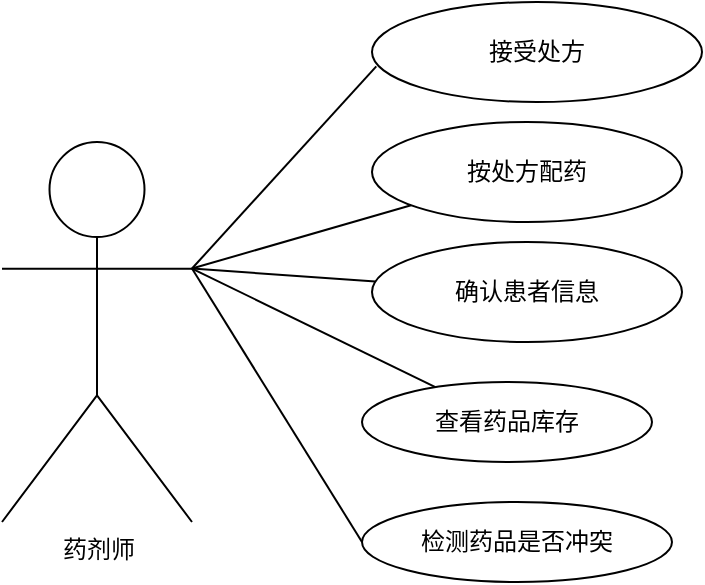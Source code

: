 <mxfile version="17.5.0" type="github" pages="4">
  <diagram id="m-eAtUqbNKNmQCcAXYnf" name="第 1 页">
    <mxGraphModel dx="990" dy="539" grid="1" gridSize="10" guides="1" tooltips="1" connect="1" arrows="1" fold="1" page="1" pageScale="1" pageWidth="827" pageHeight="1169" math="0" shadow="0">
      <root>
        <mxCell id="0" />
        <mxCell id="1" parent="0" />
        <mxCell id="pERXCPZc-3q7UmbXS5iH-1" value="药剂师" style="shape=umlActor;verticalLabelPosition=bottom;verticalAlign=top;html=1;" parent="1" vertex="1">
          <mxGeometry x="150" y="260" width="95" height="190" as="geometry" />
        </mxCell>
        <mxCell id="pERXCPZc-3q7UmbXS5iH-5" value="接受处方" style="ellipse;whiteSpace=wrap;html=1;" parent="1" vertex="1">
          <mxGeometry x="335" y="190" width="165" height="50" as="geometry" />
        </mxCell>
        <mxCell id="pERXCPZc-3q7UmbXS5iH-6" value="按处方配药" style="ellipse;whiteSpace=wrap;html=1;" parent="1" vertex="1">
          <mxGeometry x="335" y="250" width="155" height="50" as="geometry" />
        </mxCell>
        <mxCell id="pERXCPZc-3q7UmbXS5iH-7" value="确认患者信息" style="ellipse;whiteSpace=wrap;html=1;" parent="1" vertex="1">
          <mxGeometry x="335" y="310" width="155" height="50" as="geometry" />
        </mxCell>
        <mxCell id="pERXCPZc-3q7UmbXS5iH-8" value="查看药品库存" style="ellipse;whiteSpace=wrap;html=1;" parent="1" vertex="1">
          <mxGeometry x="330" y="380" width="145" height="40" as="geometry" />
        </mxCell>
        <mxCell id="pERXCPZc-3q7UmbXS5iH-9" value="检测药品是否冲突" style="ellipse;whiteSpace=wrap;html=1;" parent="1" vertex="1">
          <mxGeometry x="330" y="440" width="155" height="40" as="geometry" />
        </mxCell>
        <mxCell id="pERXCPZc-3q7UmbXS5iH-10" value="" style="endArrow=none;html=1;rounded=0;entryX=0.013;entryY=0.643;entryDx=0;entryDy=0;entryPerimeter=0;exitX=1;exitY=0.333;exitDx=0;exitDy=0;exitPerimeter=0;" parent="1" source="pERXCPZc-3q7UmbXS5iH-1" target="pERXCPZc-3q7UmbXS5iH-5" edge="1">
          <mxGeometry width="50" height="50" relative="1" as="geometry">
            <mxPoint x="200" y="410" as="sourcePoint" />
            <mxPoint x="250" y="360" as="targetPoint" />
          </mxGeometry>
        </mxCell>
        <mxCell id="pERXCPZc-3q7UmbXS5iH-13" value="" style="endArrow=none;html=1;rounded=0;exitX=1;exitY=0.333;exitDx=0;exitDy=0;exitPerimeter=0;" parent="1" source="pERXCPZc-3q7UmbXS5iH-1" target="pERXCPZc-3q7UmbXS5iH-6" edge="1">
          <mxGeometry width="50" height="50" relative="1" as="geometry">
            <mxPoint x="200" y="410" as="sourcePoint" />
            <mxPoint x="250" y="360" as="targetPoint" />
          </mxGeometry>
        </mxCell>
        <mxCell id="pERXCPZc-3q7UmbXS5iH-14" value="" style="endArrow=none;html=1;rounded=0;exitX=1;exitY=0.333;exitDx=0;exitDy=0;exitPerimeter=0;" parent="1" source="pERXCPZc-3q7UmbXS5iH-1" target="pERXCPZc-3q7UmbXS5iH-7" edge="1">
          <mxGeometry width="50" height="50" relative="1" as="geometry">
            <mxPoint x="200" y="410" as="sourcePoint" />
            <mxPoint x="250" y="360" as="targetPoint" />
          </mxGeometry>
        </mxCell>
        <mxCell id="pERXCPZc-3q7UmbXS5iH-15" value="" style="endArrow=none;html=1;rounded=0;exitX=1;exitY=0.333;exitDx=0;exitDy=0;exitPerimeter=0;" parent="1" source="pERXCPZc-3q7UmbXS5iH-1" target="pERXCPZc-3q7UmbXS5iH-8" edge="1">
          <mxGeometry width="50" height="50" relative="1" as="geometry">
            <mxPoint x="200" y="410" as="sourcePoint" />
            <mxPoint x="250" y="360" as="targetPoint" />
          </mxGeometry>
        </mxCell>
        <mxCell id="pERXCPZc-3q7UmbXS5iH-16" value="" style="endArrow=none;html=1;rounded=0;exitX=0;exitY=0.5;exitDx=0;exitDy=0;entryX=1;entryY=0.333;entryDx=0;entryDy=0;entryPerimeter=0;" parent="1" source="pERXCPZc-3q7UmbXS5iH-9" target="pERXCPZc-3q7UmbXS5iH-1" edge="1">
          <mxGeometry width="50" height="50" relative="1" as="geometry">
            <mxPoint x="200" y="410" as="sourcePoint" />
            <mxPoint x="250" y="360" as="targetPoint" />
          </mxGeometry>
        </mxCell>
      </root>
    </mxGraphModel>
  </diagram>
  <diagram id="v2-2_FOrBSnhDc4nN9Yb" name="第 2 页">
    <mxGraphModel dx="990" dy="539" grid="1" gridSize="10" guides="1" tooltips="1" connect="1" arrows="1" fold="1" page="1" pageScale="1" pageWidth="827" pageHeight="1169" math="0" shadow="0">
      <root>
        <mxCell id="0" />
        <mxCell id="1" parent="0" />
        <mxCell id="2CLd0Ci9i_ObZqzSh1zs-1" value="医生" style="shape=umlActor;verticalLabelPosition=bottom;verticalAlign=top;html=1;outlineConnect=0;" parent="1" vertex="1">
          <mxGeometry x="210" y="250" width="95" height="190" as="geometry" />
        </mxCell>
        <mxCell id="2CLd0Ci9i_ObZqzSh1zs-2" value="查看患者病历" style="ellipse;whiteSpace=wrap;html=1;" parent="1" vertex="1">
          <mxGeometry x="400" y="220" width="160" height="50" as="geometry" />
        </mxCell>
        <mxCell id="2CLd0Ci9i_ObZqzSh1zs-4" value="确认患者信息" style="ellipse;whiteSpace=wrap;html=1;" parent="1" vertex="1">
          <mxGeometry x="400" y="280" width="160" height="40" as="geometry" />
        </mxCell>
        <mxCell id="2CLd0Ci9i_ObZqzSh1zs-5" value="给患者开处方" style="ellipse;whiteSpace=wrap;html=1;" parent="1" vertex="1">
          <mxGeometry x="400" y="340" width="160" height="40" as="geometry" />
        </mxCell>
        <mxCell id="2CLd0Ci9i_ObZqzSh1zs-6" value="录入患者情况" style="ellipse;whiteSpace=wrap;html=1;" parent="1" vertex="1">
          <mxGeometry x="400" y="400" width="160" height="50" as="geometry" />
        </mxCell>
        <mxCell id="4Qt1_j0MQGc9BO2KoSgk-1" value="" style="endArrow=none;html=1;rounded=0;exitX=1;exitY=0.333;exitDx=0;exitDy=0;exitPerimeter=0;" parent="1" source="2CLd0Ci9i_ObZqzSh1zs-1" target="2CLd0Ci9i_ObZqzSh1zs-2" edge="1">
          <mxGeometry width="50" height="50" relative="1" as="geometry">
            <mxPoint x="390" y="400" as="sourcePoint" />
            <mxPoint x="440" y="350" as="targetPoint" />
          </mxGeometry>
        </mxCell>
        <mxCell id="4Qt1_j0MQGc9BO2KoSgk-2" value="" style="endArrow=none;html=1;rounded=0;entryX=0;entryY=0.5;entryDx=0;entryDy=0;exitX=1;exitY=0.333;exitDx=0;exitDy=0;exitPerimeter=0;" parent="1" source="2CLd0Ci9i_ObZqzSh1zs-1" target="2CLd0Ci9i_ObZqzSh1zs-5" edge="1">
          <mxGeometry width="50" height="50" relative="1" as="geometry">
            <mxPoint x="310" y="310" as="sourcePoint" />
            <mxPoint x="355" y="410" as="targetPoint" />
          </mxGeometry>
        </mxCell>
        <mxCell id="4Qt1_j0MQGc9BO2KoSgk-5" value="" style="endArrow=none;html=1;rounded=0;entryX=0.056;entryY=0.225;entryDx=0;entryDy=0;entryPerimeter=0;exitX=1;exitY=0.333;exitDx=0;exitDy=0;exitPerimeter=0;" parent="1" source="2CLd0Ci9i_ObZqzSh1zs-1" target="2CLd0Ci9i_ObZqzSh1zs-6" edge="1">
          <mxGeometry width="50" height="50" relative="1" as="geometry">
            <mxPoint x="330" y="390" as="sourcePoint" />
            <mxPoint x="380" y="340" as="targetPoint" />
          </mxGeometry>
        </mxCell>
        <mxCell id="4Qt1_j0MQGc9BO2KoSgk-6" value="" style="endArrow=none;html=1;rounded=0;exitX=1;exitY=0.333;exitDx=0;exitDy=0;exitPerimeter=0;entryX=0.045;entryY=0.692;entryDx=0;entryDy=0;entryPerimeter=0;" parent="1" source="2CLd0Ci9i_ObZqzSh1zs-1" target="2CLd0Ci9i_ObZqzSh1zs-4" edge="1">
          <mxGeometry width="50" height="50" relative="1" as="geometry">
            <mxPoint x="340" y="400" as="sourcePoint" />
            <mxPoint x="390" y="350" as="targetPoint" />
          </mxGeometry>
        </mxCell>
      </root>
    </mxGraphModel>
  </diagram>
  <diagram id="Mm1UNhQogkiHYhRgZUf_" name="第 3 页">
    <mxGraphModel dx="990" dy="539" grid="1" gridSize="10" guides="1" tooltips="1" connect="1" arrows="1" fold="1" page="1" pageScale="1" pageWidth="827" pageHeight="1169" math="0" shadow="0">
      <root>
        <mxCell id="0" />
        <mxCell id="1" parent="0" />
        <mxCell id="SB9YrovNIupg35OUCWqb-1" value="患者" style="shape=umlActor;verticalLabelPosition=bottom;verticalAlign=top;html=1;" parent="1" vertex="1">
          <mxGeometry x="200" y="250" width="90" height="180" as="geometry" />
        </mxCell>
        <mxCell id="SB9YrovNIupg35OUCWqb-2" value="查询过往病历" style="ellipse;whiteSpace=wrap;html=1;" parent="1" vertex="1">
          <mxGeometry x="414" y="160" width="156" height="50" as="geometry" />
        </mxCell>
        <mxCell id="SB9YrovNIupg35OUCWqb-3" value="挂号" style="ellipse;whiteSpace=wrap;html=1;" parent="1" vertex="1">
          <mxGeometry x="414" y="220" width="156" height="40" as="geometry" />
        </mxCell>
        <mxCell id="SB9YrovNIupg35OUCWqb-4" value="查询个人信息" style="ellipse;whiteSpace=wrap;html=1;" parent="1" vertex="1">
          <mxGeometry x="409" y="280" width="166" height="40" as="geometry" />
        </mxCell>
        <mxCell id="SB9YrovNIupg35OUCWqb-5" value="付费" style="ellipse;whiteSpace=wrap;html=1;" parent="1" vertex="1">
          <mxGeometry x="416.5" y="340" width="156" height="40" as="geometry" />
        </mxCell>
        <mxCell id="SB9YrovNIupg35OUCWqb-6" value="查看处方" style="ellipse;whiteSpace=wrap;html=1;" parent="1" vertex="1">
          <mxGeometry x="416.5" y="400" width="163.5" height="40" as="geometry" />
        </mxCell>
        <mxCell id="SB9YrovNIupg35OUCWqb-7" value="" style="endArrow=none;html=1;rounded=0;" parent="1" target="SB9YrovNIupg35OUCWqb-2" edge="1">
          <mxGeometry width="50" height="50" relative="1" as="geometry">
            <mxPoint x="290" y="310" as="sourcePoint" />
            <mxPoint x="440" y="350" as="targetPoint" />
          </mxGeometry>
        </mxCell>
        <mxCell id="SB9YrovNIupg35OUCWqb-8" value="" style="endArrow=none;html=1;rounded=0;" parent="1" target="SB9YrovNIupg35OUCWqb-6" edge="1">
          <mxGeometry width="50" height="50" relative="1" as="geometry">
            <mxPoint x="290" y="310" as="sourcePoint" />
            <mxPoint x="440" y="350" as="targetPoint" />
          </mxGeometry>
        </mxCell>
        <mxCell id="SB9YrovNIupg35OUCWqb-9" value="" style="endArrow=none;html=1;rounded=0;entryX=0;entryY=0.5;entryDx=0;entryDy=0;" parent="1" target="SB9YrovNIupg35OUCWqb-5" edge="1">
          <mxGeometry width="50" height="50" relative="1" as="geometry">
            <mxPoint x="290" y="310" as="sourcePoint" />
            <mxPoint x="370" y="390" as="targetPoint" />
          </mxGeometry>
        </mxCell>
        <mxCell id="SB9YrovNIupg35OUCWqb-10" value="" style="endArrow=none;html=1;rounded=0;exitX=1;exitY=0.333;exitDx=0;exitDy=0;exitPerimeter=0;" parent="1" source="SB9YrovNIupg35OUCWqb-1" target="SB9YrovNIupg35OUCWqb-4" edge="1">
          <mxGeometry width="50" height="50" relative="1" as="geometry">
            <mxPoint x="390" y="400" as="sourcePoint" />
            <mxPoint x="440" y="350" as="targetPoint" />
          </mxGeometry>
        </mxCell>
        <mxCell id="SB9YrovNIupg35OUCWqb-11" value="" style="endArrow=none;html=1;rounded=0;exitX=1;exitY=0.333;exitDx=0;exitDy=0;exitPerimeter=0;" parent="1" source="SB9YrovNIupg35OUCWqb-1" target="SB9YrovNIupg35OUCWqb-3" edge="1">
          <mxGeometry width="50" height="50" relative="1" as="geometry">
            <mxPoint x="390" y="400" as="sourcePoint" />
            <mxPoint x="440" y="350" as="targetPoint" />
          </mxGeometry>
        </mxCell>
      </root>
    </mxGraphModel>
  </diagram>
  <diagram id="P9cYE_gfzFBbW6fKYfLh" name="第 4 页">
    <mxGraphModel dx="1165" dy="634" grid="1" gridSize="10" guides="1" tooltips="1" connect="1" arrows="1" fold="1" page="1" pageScale="1" pageWidth="827" pageHeight="1169" math="0" shadow="0">
      <root>
        <mxCell id="0" />
        <mxCell id="1" parent="0" />
        <mxCell id="tLjyvbpXxz9h6fDsDgKl-1" value="后台管理人员" style="shape=umlActor;verticalLabelPosition=bottom;verticalAlign=top;html=1;outlineConnect=0;" parent="1" vertex="1">
          <mxGeometry x="160" y="230" width="130" height="260" as="geometry" />
        </mxCell>
        <mxCell id="tLjyvbpXxz9h6fDsDgKl-2" value="医生管理" style="ellipse;whiteSpace=wrap;html=1;" parent="1" vertex="1">
          <mxGeometry x="391" y="205" width="166" height="50" as="geometry" />
        </mxCell>
        <mxCell id="tLjyvbpXxz9h6fDsDgKl-3" value="药品管理" style="ellipse;whiteSpace=wrap;html=1;" parent="1" vertex="1">
          <mxGeometry x="384" y="333" width="166" height="47" as="geometry" />
        </mxCell>
        <mxCell id="tLjyvbpXxz9h6fDsDgKl-4" value="患者管理" style="ellipse;whiteSpace=wrap;html=1;" parent="1" vertex="1">
          <mxGeometry x="391" y="440" width="159" height="50" as="geometry" />
        </mxCell>
        <mxCell id="tLjyvbpXxz9h6fDsDgKl-5" value="药剂师管理" style="ellipse;whiteSpace=wrap;html=1;" parent="1" vertex="1">
          <mxGeometry x="400" y="90" width="160" height="50" as="geometry" />
        </mxCell>
        <mxCell id="tLjyvbpXxz9h6fDsDgKl-6" value="所属科室" style="ellipse;whiteSpace=wrap;html=1;" parent="1" vertex="1">
          <mxGeometry x="636" y="138" width="125" height="20" as="geometry" />
        </mxCell>
        <mxCell id="tLjyvbpXxz9h6fDsDgKl-7" value="新增药品" style="ellipse;whiteSpace=wrap;html=1;" parent="1" vertex="1">
          <mxGeometry x="630" y="314" width="120" height="20" as="geometry" />
        </mxCell>
        <mxCell id="tLjyvbpXxz9h6fDsDgKl-8" value="删除药品" style="ellipse;whiteSpace=wrap;html=1;" parent="1" vertex="1">
          <mxGeometry x="631" y="373" width="120" height="20" as="geometry" />
        </mxCell>
        <mxCell id="tLjyvbpXxz9h6fDsDgKl-9" value="修改药品" style="ellipse;whiteSpace=wrap;html=1;" parent="1" vertex="1">
          <mxGeometry x="632" y="432" width="120" height="20" as="geometry" />
        </mxCell>
        <mxCell id="tLjyvbpXxz9h6fDsDgKl-10" value="信息管理" style="ellipse;whiteSpace=wrap;html=1;" parent="1" vertex="1">
          <mxGeometry x="633" y="491" width="120" height="20" as="geometry" />
        </mxCell>
        <mxCell id="tLjyvbpXxz9h6fDsDgKl-11" value="病历管理" style="ellipse;whiteSpace=wrap;html=1;" parent="1" vertex="1">
          <mxGeometry x="634" y="550" width="120" height="20" as="geometry" />
        </mxCell>
        <mxCell id="tLjyvbpXxz9h6fDsDgKl-12" value="调整职称" style="ellipse;whiteSpace=wrap;html=1;" parent="1" vertex="1">
          <mxGeometry x="631" y="256" width="130" height="20" as="geometry" />
        </mxCell>
        <mxCell id="tLjyvbpXxz9h6fDsDgKl-13" value="调整职称" style="ellipse;whiteSpace=wrap;html=1;" parent="1" vertex="1">
          <mxGeometry x="636" y="90" width="130" height="20" as="geometry" />
        </mxCell>
        <mxCell id="tLjyvbpXxz9h6fDsDgKl-14" value="所属科室" style="ellipse;whiteSpace=wrap;html=1;" parent="1" vertex="1">
          <mxGeometry x="636" y="40" width="130" height="20" as="geometry" />
        </mxCell>
        <mxCell id="tLjyvbpXxz9h6fDsDgKl-15" value="接诊量" style="ellipse;whiteSpace=wrap;html=1;" parent="1" vertex="1">
          <mxGeometry x="633" y="197" width="130" height="20" as="geometry" />
        </mxCell>
        <mxCell id="tLjyvbpXxz9h6fDsDgKl-16" value="" style="endArrow=none;html=1;rounded=0;exitX=1;exitY=0.333;exitDx=0;exitDy=0;exitPerimeter=0;" parent="1" source="tLjyvbpXxz9h6fDsDgKl-1" target="tLjyvbpXxz9h6fDsDgKl-4" edge="1">
          <mxGeometry width="50" height="50" relative="1" as="geometry">
            <mxPoint x="380" y="320" as="sourcePoint" />
            <mxPoint x="430" y="270" as="targetPoint" />
          </mxGeometry>
        </mxCell>
        <mxCell id="tLjyvbpXxz9h6fDsDgKl-17" value="" style="endArrow=none;html=1;rounded=0;entryX=1;entryY=0.333;entryDx=0;entryDy=0;entryPerimeter=0;" parent="1" source="tLjyvbpXxz9h6fDsDgKl-3" target="tLjyvbpXxz9h6fDsDgKl-1" edge="1">
          <mxGeometry width="50" height="50" relative="1" as="geometry">
            <mxPoint x="380" y="320" as="sourcePoint" />
            <mxPoint x="430" y="270" as="targetPoint" />
          </mxGeometry>
        </mxCell>
        <mxCell id="tLjyvbpXxz9h6fDsDgKl-18" value="" style="endArrow=none;html=1;rounded=0;exitX=1;exitY=0.333;exitDx=0;exitDy=0;exitPerimeter=0;" parent="1" source="tLjyvbpXxz9h6fDsDgKl-1" target="tLjyvbpXxz9h6fDsDgKl-2" edge="1">
          <mxGeometry width="50" height="50" relative="1" as="geometry">
            <mxPoint x="340" y="330" as="sourcePoint" />
            <mxPoint x="390" y="280" as="targetPoint" />
          </mxGeometry>
        </mxCell>
        <mxCell id="tLjyvbpXxz9h6fDsDgKl-19" value="" style="endArrow=none;html=1;rounded=0;exitX=1;exitY=0.333;exitDx=0;exitDy=0;exitPerimeter=0;entryX=0;entryY=1;entryDx=0;entryDy=0;" parent="1" source="tLjyvbpXxz9h6fDsDgKl-1" target="tLjyvbpXxz9h6fDsDgKl-5" edge="1">
          <mxGeometry width="50" height="50" relative="1" as="geometry">
            <mxPoint x="380" y="320" as="sourcePoint" />
            <mxPoint x="430" y="270" as="targetPoint" />
          </mxGeometry>
        </mxCell>
        <mxCell id="tLjyvbpXxz9h6fDsDgKl-20" value="" style="endArrow=none;dashed=1;html=1;rounded=0;exitX=1;exitY=1;exitDx=0;exitDy=0;" parent="1" source="tLjyvbpXxz9h6fDsDgKl-4" target="tLjyvbpXxz9h6fDsDgKl-11" edge="1">
          <mxGeometry width="50" height="50" relative="1" as="geometry">
            <mxPoint x="380" y="320" as="sourcePoint" />
            <mxPoint x="430" y="270" as="targetPoint" />
          </mxGeometry>
        </mxCell>
        <mxCell id="tLjyvbpXxz9h6fDsDgKl-21" value="" style="endArrow=none;dashed=1;html=1;rounded=0;" parent="1" source="tLjyvbpXxz9h6fDsDgKl-4" target="tLjyvbpXxz9h6fDsDgKl-10" edge="1">
          <mxGeometry width="50" height="50" relative="1" as="geometry">
            <mxPoint x="380" y="320" as="sourcePoint" />
            <mxPoint x="430" y="270" as="targetPoint" />
          </mxGeometry>
        </mxCell>
        <mxCell id="tLjyvbpXxz9h6fDsDgKl-22" value="" style="endArrow=none;dashed=1;html=1;rounded=0;" parent="1" source="tLjyvbpXxz9h6fDsDgKl-3" target="tLjyvbpXxz9h6fDsDgKl-9" edge="1">
          <mxGeometry width="50" height="50" relative="1" as="geometry">
            <mxPoint x="380" y="320" as="sourcePoint" />
            <mxPoint x="430" y="270" as="targetPoint" />
          </mxGeometry>
        </mxCell>
        <mxCell id="tLjyvbpXxz9h6fDsDgKl-23" value="" style="endArrow=none;dashed=1;html=1;rounded=0;entryX=0;entryY=0;entryDx=0;entryDy=0;exitX=1;exitY=0.5;exitDx=0;exitDy=0;" parent="1" source="tLjyvbpXxz9h6fDsDgKl-3" target="tLjyvbpXxz9h6fDsDgKl-8" edge="1">
          <mxGeometry width="50" height="50" relative="1" as="geometry">
            <mxPoint x="380" y="320" as="sourcePoint" />
            <mxPoint x="430" y="270" as="targetPoint" />
          </mxGeometry>
        </mxCell>
        <mxCell id="tLjyvbpXxz9h6fDsDgKl-24" value="" style="endArrow=none;dashed=1;html=1;rounded=0;entryX=0;entryY=0;entryDx=0;entryDy=0;exitX=1;exitY=0;exitDx=0;exitDy=0;" parent="1" source="tLjyvbpXxz9h6fDsDgKl-3" target="tLjyvbpXxz9h6fDsDgKl-7" edge="1">
          <mxGeometry width="50" height="50" relative="1" as="geometry">
            <mxPoint x="380" y="320" as="sourcePoint" />
            <mxPoint x="430" y="270" as="targetPoint" />
          </mxGeometry>
        </mxCell>
        <mxCell id="tLjyvbpXxz9h6fDsDgKl-25" value="" style="endArrow=none;dashed=1;html=1;rounded=0;" parent="1" source="tLjyvbpXxz9h6fDsDgKl-2" target="tLjyvbpXxz9h6fDsDgKl-12" edge="1">
          <mxGeometry width="50" height="50" relative="1" as="geometry">
            <mxPoint x="380" y="320" as="sourcePoint" />
            <mxPoint x="430" y="270" as="targetPoint" />
          </mxGeometry>
        </mxCell>
        <mxCell id="tLjyvbpXxz9h6fDsDgKl-26" value="" style="endArrow=none;dashed=1;html=1;rounded=0;" parent="1" source="tLjyvbpXxz9h6fDsDgKl-2" target="tLjyvbpXxz9h6fDsDgKl-15" edge="1">
          <mxGeometry width="50" height="50" relative="1" as="geometry">
            <mxPoint x="380" y="320" as="sourcePoint" />
            <mxPoint x="430" y="270" as="targetPoint" />
          </mxGeometry>
        </mxCell>
        <mxCell id="tLjyvbpXxz9h6fDsDgKl-27" value="" style="endArrow=none;dashed=1;html=1;rounded=0;" parent="1" source="tLjyvbpXxz9h6fDsDgKl-2" target="tLjyvbpXxz9h6fDsDgKl-6" edge="1">
          <mxGeometry width="50" height="50" relative="1" as="geometry">
            <mxPoint x="380" y="320" as="sourcePoint" />
            <mxPoint x="430" y="270" as="targetPoint" />
          </mxGeometry>
        </mxCell>
        <mxCell id="tLjyvbpXxz9h6fDsDgKl-28" value="" style="endArrow=none;dashed=1;html=1;rounded=0;" parent="1" source="tLjyvbpXxz9h6fDsDgKl-5" target="tLjyvbpXxz9h6fDsDgKl-14" edge="1">
          <mxGeometry width="50" height="50" relative="1" as="geometry">
            <mxPoint x="380" y="320" as="sourcePoint" />
            <mxPoint x="430" y="270" as="targetPoint" />
          </mxGeometry>
        </mxCell>
        <mxCell id="tLjyvbpXxz9h6fDsDgKl-29" value="" style="endArrow=none;dashed=1;html=1;rounded=0;exitX=1;exitY=0.5;exitDx=0;exitDy=0;" parent="1" source="tLjyvbpXxz9h6fDsDgKl-5" target="tLjyvbpXxz9h6fDsDgKl-13" edge="1">
          <mxGeometry width="50" height="50" relative="1" as="geometry">
            <mxPoint x="380" y="320" as="sourcePoint" />
            <mxPoint x="430" y="270" as="targetPoint" />
          </mxGeometry>
        </mxCell>
      </root>
    </mxGraphModel>
  </diagram>
</mxfile>
